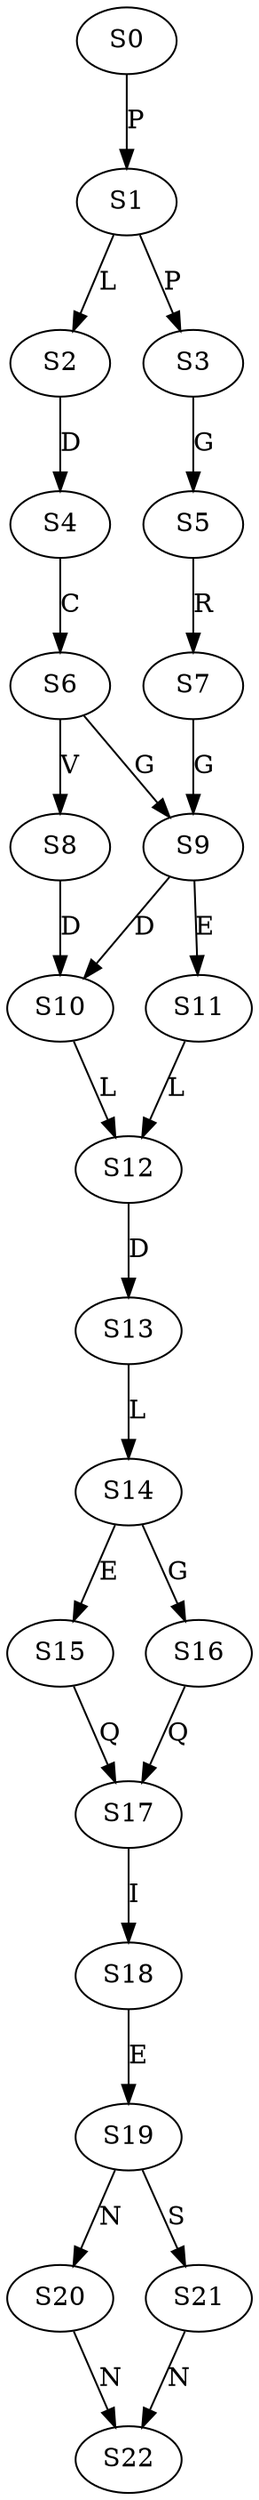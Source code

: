 strict digraph  {
	S0 -> S1 [ label = P ];
	S1 -> S2 [ label = L ];
	S1 -> S3 [ label = P ];
	S2 -> S4 [ label = D ];
	S3 -> S5 [ label = G ];
	S4 -> S6 [ label = C ];
	S5 -> S7 [ label = R ];
	S6 -> S8 [ label = V ];
	S6 -> S9 [ label = G ];
	S7 -> S9 [ label = G ];
	S8 -> S10 [ label = D ];
	S9 -> S10 [ label = D ];
	S9 -> S11 [ label = E ];
	S10 -> S12 [ label = L ];
	S11 -> S12 [ label = L ];
	S12 -> S13 [ label = D ];
	S13 -> S14 [ label = L ];
	S14 -> S15 [ label = E ];
	S14 -> S16 [ label = G ];
	S15 -> S17 [ label = Q ];
	S16 -> S17 [ label = Q ];
	S17 -> S18 [ label = I ];
	S18 -> S19 [ label = E ];
	S19 -> S20 [ label = N ];
	S19 -> S21 [ label = S ];
	S20 -> S22 [ label = N ];
	S21 -> S22 [ label = N ];
}
